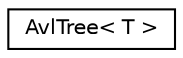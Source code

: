 digraph "Graphical Class Hierarchy"
{
  edge [fontname="Helvetica",fontsize="10",labelfontname="Helvetica",labelfontsize="10"];
  node [fontname="Helvetica",fontsize="10",shape=record];
  rankdir="LR";
  Node1 [label="AvlTree\< T \>",height=0.2,width=0.4,color="black", fillcolor="white", style="filled",URL="$classAvlTree.html"];
}
